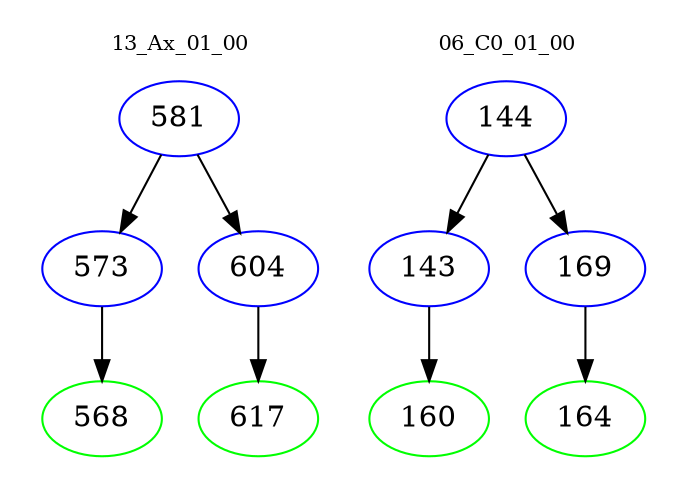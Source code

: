 digraph{
subgraph cluster_0 {
color = white
label = "13_Ax_01_00";
fontsize=10;
T0_581 [label="581", color="blue"]
T0_581 -> T0_573 [color="black"]
T0_573 [label="573", color="blue"]
T0_573 -> T0_568 [color="black"]
T0_568 [label="568", color="green"]
T0_581 -> T0_604 [color="black"]
T0_604 [label="604", color="blue"]
T0_604 -> T0_617 [color="black"]
T0_617 [label="617", color="green"]
}
subgraph cluster_1 {
color = white
label = "06_C0_01_00";
fontsize=10;
T1_144 [label="144", color="blue"]
T1_144 -> T1_143 [color="black"]
T1_143 [label="143", color="blue"]
T1_143 -> T1_160 [color="black"]
T1_160 [label="160", color="green"]
T1_144 -> T1_169 [color="black"]
T1_169 [label="169", color="blue"]
T1_169 -> T1_164 [color="black"]
T1_164 [label="164", color="green"]
}
}
